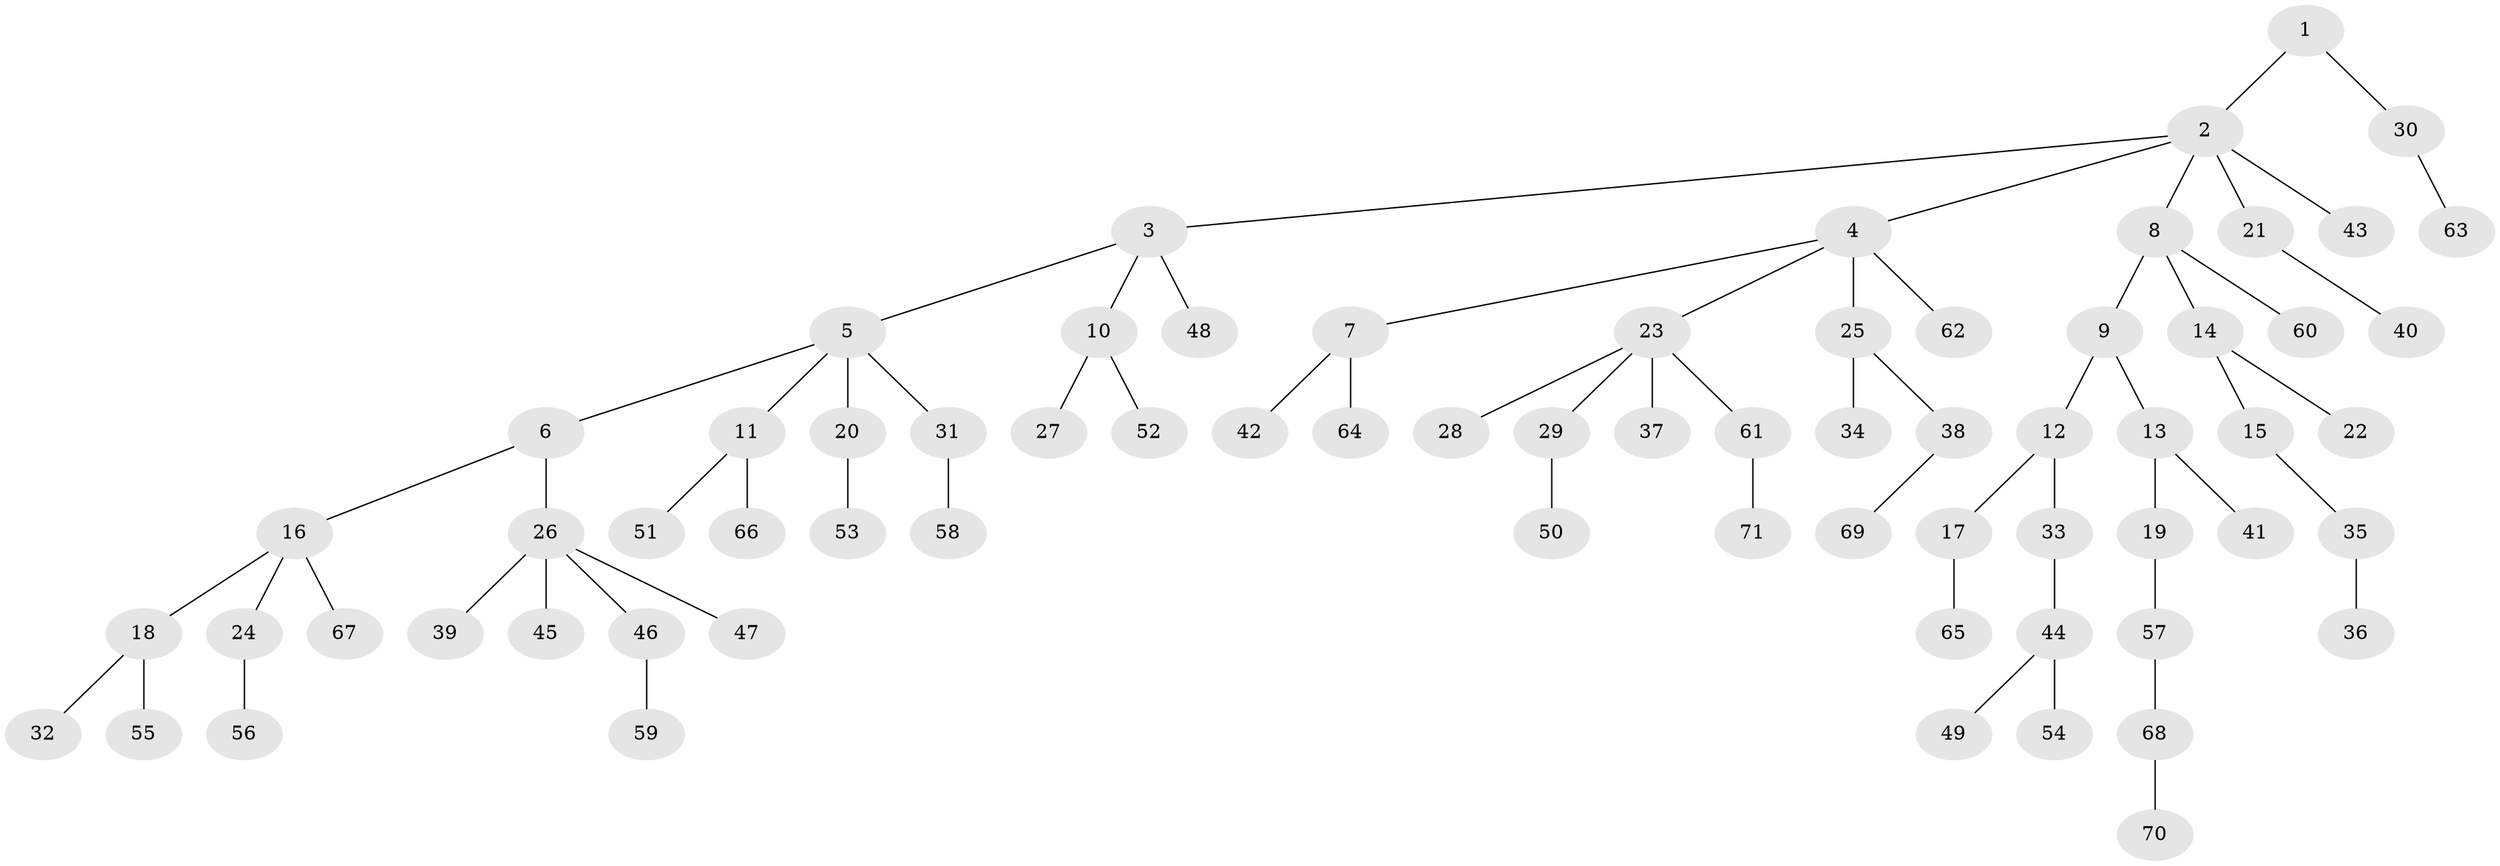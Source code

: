 // Generated by graph-tools (version 1.1) at 2025/36/03/09/25 02:36:39]
// undirected, 71 vertices, 70 edges
graph export_dot {
graph [start="1"]
  node [color=gray90,style=filled];
  1;
  2;
  3;
  4;
  5;
  6;
  7;
  8;
  9;
  10;
  11;
  12;
  13;
  14;
  15;
  16;
  17;
  18;
  19;
  20;
  21;
  22;
  23;
  24;
  25;
  26;
  27;
  28;
  29;
  30;
  31;
  32;
  33;
  34;
  35;
  36;
  37;
  38;
  39;
  40;
  41;
  42;
  43;
  44;
  45;
  46;
  47;
  48;
  49;
  50;
  51;
  52;
  53;
  54;
  55;
  56;
  57;
  58;
  59;
  60;
  61;
  62;
  63;
  64;
  65;
  66;
  67;
  68;
  69;
  70;
  71;
  1 -- 2;
  1 -- 30;
  2 -- 3;
  2 -- 4;
  2 -- 8;
  2 -- 21;
  2 -- 43;
  3 -- 5;
  3 -- 10;
  3 -- 48;
  4 -- 7;
  4 -- 23;
  4 -- 25;
  4 -- 62;
  5 -- 6;
  5 -- 11;
  5 -- 20;
  5 -- 31;
  6 -- 16;
  6 -- 26;
  7 -- 42;
  7 -- 64;
  8 -- 9;
  8 -- 14;
  8 -- 60;
  9 -- 12;
  9 -- 13;
  10 -- 27;
  10 -- 52;
  11 -- 51;
  11 -- 66;
  12 -- 17;
  12 -- 33;
  13 -- 19;
  13 -- 41;
  14 -- 15;
  14 -- 22;
  15 -- 35;
  16 -- 18;
  16 -- 24;
  16 -- 67;
  17 -- 65;
  18 -- 32;
  18 -- 55;
  19 -- 57;
  20 -- 53;
  21 -- 40;
  23 -- 28;
  23 -- 29;
  23 -- 37;
  23 -- 61;
  24 -- 56;
  25 -- 34;
  25 -- 38;
  26 -- 39;
  26 -- 45;
  26 -- 46;
  26 -- 47;
  29 -- 50;
  30 -- 63;
  31 -- 58;
  33 -- 44;
  35 -- 36;
  38 -- 69;
  44 -- 49;
  44 -- 54;
  46 -- 59;
  57 -- 68;
  61 -- 71;
  68 -- 70;
}

